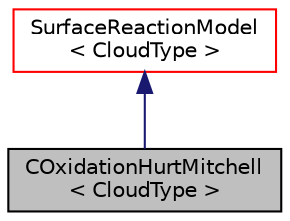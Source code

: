 digraph "COxidationHurtMitchell&lt; CloudType &gt;"
{
  bgcolor="transparent";
  edge [fontname="Helvetica",fontsize="10",labelfontname="Helvetica",labelfontsize="10"];
  node [fontname="Helvetica",fontsize="10",shape=record];
  Node0 [label="COxidationHurtMitchell\l\< CloudType \>",height=0.2,width=0.4,color="black", fillcolor="grey75", style="filled", fontcolor="black"];
  Node1 -> Node0 [dir="back",color="midnightblue",fontsize="10",style="solid",fontname="Helvetica"];
  Node1 [label="SurfaceReactionModel\l\< CloudType \>",height=0.2,width=0.4,color="red",URL="$a24949.html",tooltip="Templated surface reaction model class. "];
}
